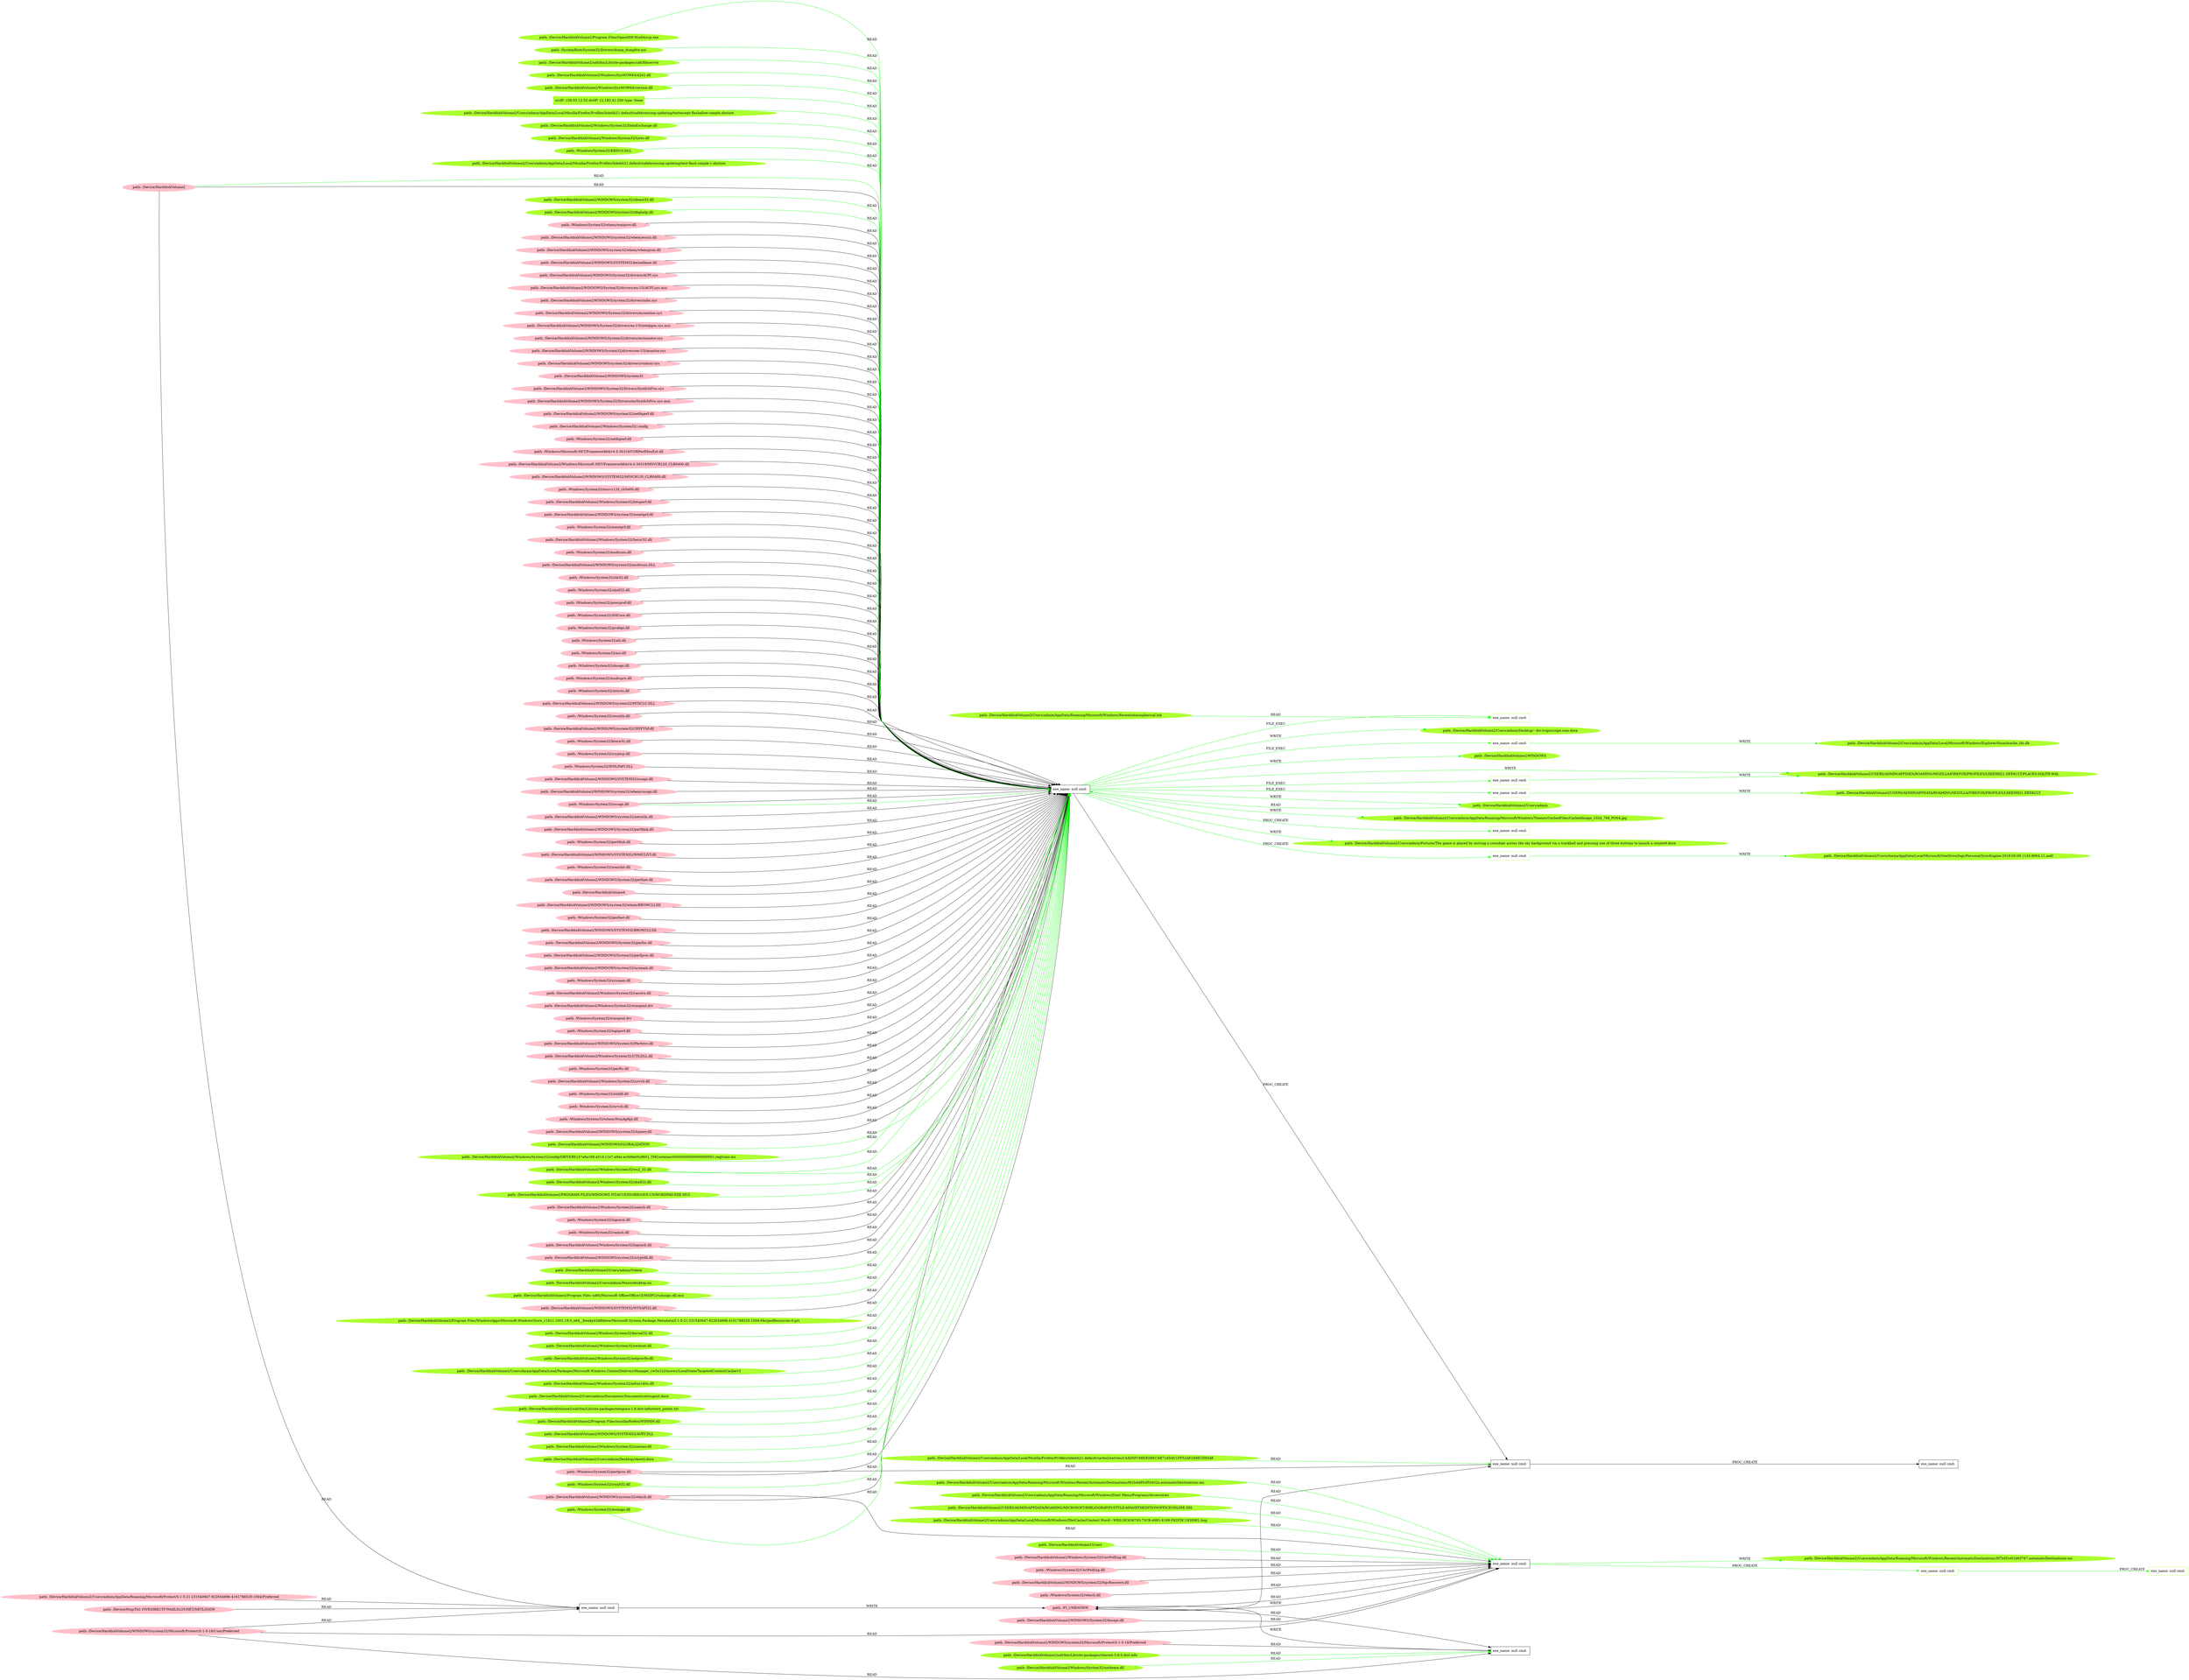 digraph {
	rankdir=LR
	32 [label="exe_name: null cmd: " color=black shape=box style=solid]
	221 [label="exe_name: null cmd: " color=greenyellow shape=box style=solid]
	32 -> 221 [label=FILE_EXEC color=green]
	32 [label="exe_name: null cmd: " color=black shape=box style=solid]
	225 [label="exe_name: null cmd: " color=greenyellow shape=box style=solid]
	32 -> 225 [label=FILE_EXEC color=green]
	32 [label="exe_name: null cmd: " color=black shape=box style=solid]
	230 [label="exe_name: null cmd: " color=greenyellow shape=box style=solid]
	32 -> 230 [label=FILE_EXEC color=green]
	32 [label="exe_name: null cmd: " color=black shape=box style=solid]
	234 [label="exe_name: null cmd: " color=greenyellow shape=box style=solid]
	32 -> 234 [label=FILE_EXEC color=green]
	160 [label="path: /Device/HarddiskVolume2" color=pink shape=oval style=filled]
	23 [label="exe_name: null cmd: " color=black shape=box style=solid]
	160 -> 23 [label=READ color=black]
	154 [label="path: /Device/HarddiskVolume2/WINDOWS/system32/Microsoft/Protect/S-1-5-18/User/Preferred" color=pink shape=oval style=filled]
	23 [label="exe_name: null cmd: " color=black shape=box style=solid]
	154 -> 23 [label=READ color=black]
	190 [label="path: /Device/HarddiskVolume2/WINDOWS/system32/oleaut32.dll" color=greenyellow shape=oval style=filled]
	32 [label="exe_name: null cmd: " color=black shape=box style=solid]
	190 -> 32 [label=READ color=green]
	211 [label="path: /Device/HarddiskVolume2/WINDOWS/system32/dbghelp.dll" color=greenyellow shape=oval style=filled]
	32 [label="exe_name: null cmd: " color=black shape=box style=solid]
	211 -> 32 [label=READ color=green]
	134 [label="path: /Windows/System32/wbem/wmiprov.dll" color=pink shape=oval style=filled]
	32 [label="exe_name: null cmd: " color=black shape=box style=solid]
	134 -> 32 [label=READ color=black]
	31 [label="path: /Device/HarddiskVolume2/WINDOWS/system32/wbem/esscli.dll" color=pink shape=oval style=filled]
	32 [label="exe_name: null cmd: " color=black shape=box style=solid]
	31 -> 32 [label=READ color=black]
	117 [label="path: /Device/HarddiskVolume2/WINDOWS/system32/wbem/wbemprox.dll" color=pink shape=oval style=filled]
	32 [label="exe_name: null cmd: " color=black shape=box style=solid]
	117 -> 32 [label=READ color=black]
	34 [label="path: /Device/HarddiskVolume2/WINDOWS/SYSTEM32/kernelbase.dll" color=pink shape=oval style=filled]
	32 [label="exe_name: null cmd: " color=black shape=box style=solid]
	34 -> 32 [label=READ color=black]
	124 [label="path: /Device/HarddiskVolume2/WINDOWS/System32/drivers/ACPI.sys" color=pink shape=oval style=filled]
	32 [label="exe_name: null cmd: " color=black shape=box style=solid]
	124 -> 32 [label=READ color=black]
	39 [label="path: /Device/HarddiskVolume2/WINDOWS/System32/drivers/en-US/ACPI.sys.mui" color=pink shape=oval style=filled]
	32 [label="exe_name: null cmd: " color=black shape=box style=solid]
	39 -> 32 [label=READ color=black]
	15 [label="path: /Device/HarddiskVolume2/WINDOWS/system32/drivers/ndis.sys" color=pink shape=oval style=filled]
	32 [label="exe_name: null cmd: " color=black shape=box style=solid]
	15 -> 32 [label=READ color=black]
	33 [label="path: /Device/HarddiskVolume2/WINDOWS/System32/drivers/mssmbios.sys" color=pink shape=oval style=filled]
	32 [label="exe_name: null cmd: " color=black shape=box style=solid]
	33 -> 32 [label=READ color=black]
	36 [label="path: /Device/HarddiskVolume2/WINDOWS/System32/drivers/en-US/intelppm.sys.mui" color=pink shape=oval style=filled]
	32 [label="exe_name: null cmd: " color=black shape=box style=solid]
	36 -> 32 [label=READ color=black]
	65 [label="path: /Device/HarddiskVolume2/WINDOWS/System32/drivers/en/monitor.sys" color=pink shape=oval style=filled]
	32 [label="exe_name: null cmd: " color=black shape=box style=solid]
	65 -> 32 [label=READ color=black]
	79 [label="path: /Device/HarddiskVolume2/WINDOWS/System32/drivers/en-US/monitor.sys" color=pink shape=oval style=filled]
	32 [label="exe_name: null cmd: " color=black shape=box style=solid]
	79 -> 32 [label=READ color=black]
	154 [label="path: /Device/HarddiskVolume2/WINDOWS/system32/Microsoft/Protect/S-1-5-18/User/Preferred" color=pink shape=oval style=filled]
	24 [label="exe_name: null cmd: " color=black shape=box style=solid]
	154 -> 24 [label=READ color=black]
	62 [label="path: /Device/HarddiskVolume2/WINDOWS/system32/drivers/vmbusr.sys" color=pink shape=oval style=filled]
	32 [label="exe_name: null cmd: " color=black shape=box style=solid]
	62 -> 32 [label=READ color=black]
	43 [label="path: /Device/HarddiskVolume2/WINDOWS/system32" color=pink shape=oval style=filled]
	32 [label="exe_name: null cmd: " color=black shape=box style=solid]
	43 -> 32 [label=READ color=black]
	93 [label="path: /Device/HarddiskVolume2/WINDOWS/System32/Drivers/Synth3dVsc.sys" color=pink shape=oval style=filled]
	32 [label="exe_name: null cmd: " color=black shape=box style=solid]
	93 -> 32 [label=READ color=black]
	133 [label="path: /Device/HarddiskVolume2/WINDOWS/System32/Drivers/en/Synth3dVsc.sys.mui" color=pink shape=oval style=filled]
	32 [label="exe_name: null cmd: " color=black shape=box style=solid]
	133 -> 32 [label=READ color=black]
	107 [label="path: /Device/HarddiskVolume2/WINDOWS/system32/netfxperf.dll" color=pink shape=oval style=filled]
	32 [label="exe_name: null cmd: " color=black shape=box style=solid]
	107 -> 32 [label=READ color=black]
	21 [label="path: /Device/HarddiskVolume2/Windows/System32/.config" color=pink shape=oval style=filled]
	32 [label="exe_name: null cmd: " color=black shape=box style=solid]
	21 -> 32 [label=READ color=black]
	28 [label="path: /Windows/System32/netfxperf.dll" color=pink shape=oval style=filled]
	32 [label="exe_name: null cmd: " color=black shape=box style=solid]
	28 -> 32 [label=READ color=black]
	50 [label="path: /Windows/Microsoft.NET/Framework64/v4.0.30319/CORPerfMonExt.dll" color=pink shape=oval style=filled]
	32 [label="exe_name: null cmd: " color=black shape=box style=solid]
	50 -> 32 [label=READ color=black]
	53 [label="path: /Device/HarddiskVolume2/Windows/Microsoft.NET/Framework64/v4.0.30319/MSVCR120_CLR0400.dll" color=pink shape=oval style=filled]
	32 [label="exe_name: null cmd: " color=black shape=box style=solid]
	53 -> 32 [label=READ color=black]
	75 [label="path: /Device/HarddiskVolume2/WINDOWS/SYSTEM32/MSVCR120_CLR0400.dll" color=pink shape=oval style=filled]
	32 [label="exe_name: null cmd: " color=black shape=box style=solid]
	75 -> 32 [label=READ color=black]
	127 [label="path: /Windows/System32/msvcr120_clr0400.dll" color=pink shape=oval style=filled]
	32 [label="exe_name: null cmd: " color=black shape=box style=solid]
	127 -> 32 [label=READ color=black]
	84 [label="path: /Device/HarddiskVolume2/Windows/System32/bitsperf.dll" color=pink shape=oval style=filled]
	32 [label="exe_name: null cmd: " color=black shape=box style=solid]
	84 -> 32 [label=READ color=black]
	4 [label="path: /Device/HarddiskVolume2/WINDOWS/system32/esentprf.dll" color=pink shape=oval style=filled]
	32 [label="exe_name: null cmd: " color=black shape=box style=solid]
	4 -> 32 [label=READ color=black]
	40 [label="path: /Windows/System32/esentprf.dll" color=pink shape=oval style=filled]
	32 [label="exe_name: null cmd: " color=black shape=box style=solid]
	40 -> 32 [label=READ color=black]
	88 [label="path: /Device/HarddiskVolume2/Windows/System32/Secur32.dll" color=pink shape=oval style=filled]
	32 [label="exe_name: null cmd: " color=black shape=box style=solid]
	88 -> 32 [label=READ color=black]
	9 [label="path: /Windows/System32/msdtcuiu.dll" color=pink shape=oval style=filled]
	32 [label="exe_name: null cmd: " color=black shape=box style=solid]
	9 -> 32 [label=READ color=black]
	59 [label="path: /Device/HarddiskVolume2/WINDOWS/system32/msdtcuiu.DLL" color=pink shape=oval style=filled]
	32 [label="exe_name: null cmd: " color=black shape=box style=solid]
	59 -> 32 [label=READ color=black]
	66 [label="path: /Windows/System32/ole32.dll" color=pink shape=oval style=filled]
	32 [label="exe_name: null cmd: " color=black shape=box style=solid]
	66 -> 32 [label=READ color=black]
	85 [label="path: /Windows/System32/shell32.dll" color=pink shape=oval style=filled]
	32 [label="exe_name: null cmd: " color=black shape=box style=solid]
	85 -> 32 [label=READ color=black]
	113 [label="path: /Windows/System32/powrprof.dll" color=pink shape=oval style=filled]
	32 [label="exe_name: null cmd: " color=black shape=box style=solid]
	113 -> 32 [label=READ color=black]
	78 [label="path: /Windows/System32/SHCore.dll" color=pink shape=oval style=filled]
	32 [label="exe_name: null cmd: " color=black shape=box style=solid]
	78 -> 32 [label=READ color=black]
	103 [label="path: /Windows/System32/profapi.dll" color=pink shape=oval style=filled]
	32 [label="exe_name: null cmd: " color=black shape=box style=solid]
	103 -> 32 [label=READ color=black]
	11 [label="path: /Windows/System32/atl.dll" color=pink shape=oval style=filled]
	32 [label="exe_name: null cmd: " color=black shape=box style=solid]
	11 -> 32 [label=READ color=black]
	142 [label="path: /Windows/System32/nsi.dll" color=pink shape=oval style=filled]
	32 [label="exe_name: null cmd: " color=black shape=box style=solid]
	142 -> 32 [label=READ color=black]
	44 [label="path: /Windows/System32/dnsapi.dll" color=pink shape=oval style=filled]
	32 [label="exe_name: null cmd: " color=black shape=box style=solid]
	44 -> 32 [label=READ color=black]
	8 [label="path: /Windows/System32/msdtcprx.dll" color=pink shape=oval style=filled]
	32 [label="exe_name: null cmd: " color=black shape=box style=solid]
	8 -> 32 [label=READ color=black]
	67 [label="path: /Windows/System32/mtxclu.dll" color=pink shape=oval style=filled]
	32 [label="exe_name: null cmd: " color=black shape=box style=solid]
	67 -> 32 [label=READ color=black]
	106 [label="path: /Device/HarddiskVolume2/WINDOWS/system32/MTXCLU.DLL" color=pink shape=oval style=filled]
	32 [label="exe_name: null cmd: " color=black shape=box style=solid]
	106 -> 32 [label=READ color=black]
	30 [label="path: /Windows/System32/resutils.dll" color=pink shape=oval style=filled]
	32 [label="exe_name: null cmd: " color=black shape=box style=solid]
	30 -> 32 [label=READ color=black]
	46 [label="path: /Device/HarddiskVolume2/WINDOWS/system32/CRYPTSP.dll" color=pink shape=oval style=filled]
	32 [label="exe_name: null cmd: " color=black shape=box style=solid]
	46 -> 32 [label=READ color=black]
	54 [label="path: /Windows/System32/ktmw32.dll" color=pink shape=oval style=filled]
	32 [label="exe_name: null cmd: " color=black shape=box style=solid]
	54 -> 32 [label=READ color=black]
	83 [label="path: /Windows/System32/cryptsp.dll" color=pink shape=oval style=filled]
	32 [label="exe_name: null cmd: " color=black shape=box style=solid]
	83 -> 32 [label=READ color=black]
	130 [label="path: /Windows/System32/IPHLPAPI.DLL" color=pink shape=oval style=filled]
	32 [label="exe_name: null cmd: " color=black shape=box style=solid]
	130 -> 32 [label=READ color=black]
	164 [label="path: /Device/HarddiskVolume2/WINDOWS/system32/wkscli.dll" color=pink shape=oval style=filled]
	32 [label="exe_name: null cmd: " color=black shape=box style=solid]
	164 -> 32 [label=READ color=black]
	140 [label="path: /Device/HarddiskVolume2/WINDOWS/SYSTEM32/cscapi.dll" color=pink shape=oval style=filled]
	32 [label="exe_name: null cmd: " color=black shape=box style=solid]
	140 -> 32 [label=READ color=black]
	144 [label="path: /Device/HarddiskVolume2/WINDOWS/system32/wbem/cscapi.dll" color=pink shape=oval style=filled]
	32 [label="exe_name: null cmd: " color=black shape=box style=solid]
	144 -> 32 [label=READ color=black]
	57 [label="path: /Windows/System32/cscapi.dll" color=pink shape=oval style=filled]
	32 [label="exe_name: null cmd: " color=black shape=box style=solid]
	57 -> 32 [label=READ color=black]
	111 [label="path: /Device/HarddiskVolume2/WINDOWS/system32/netutils.dll" color=pink shape=oval style=filled]
	32 [label="exe_name: null cmd: " color=black shape=box style=solid]
	111 -> 32 [label=READ color=black]
	60 [label="path: /Device/HarddiskVolume2/WINDOWS/System32/perfdisk.dll" color=pink shape=oval style=filled]
	32 [label="exe_name: null cmd: " color=black shape=box style=solid]
	60 -> 32 [label=READ color=black]
	121 [label="path: /Windows/System32/perfdisk.dll" color=pink shape=oval style=filled]
	32 [label="exe_name: null cmd: " color=black shape=box style=solid]
	121 -> 32 [label=READ color=black]
	135 [label="path: /Device/HarddiskVolume2/WINDOWS/SYSTEM32/WMICLNT.dll" color=pink shape=oval style=filled]
	32 [label="exe_name: null cmd: " color=black shape=box style=solid]
	135 -> 32 [label=READ color=black]
	61 [label="path: /Windows/System32/wmiclnt.dll" color=pink shape=oval style=filled]
	32 [label="exe_name: null cmd: " color=black shape=box style=solid]
	61 -> 32 [label=READ color=black]
	136 [label="path: /Device/HarddiskVolume2/WINDOWS/System32/perfnet.dll" color=pink shape=oval style=filled]
	32 [label="exe_name: null cmd: " color=black shape=box style=solid]
	136 -> 32 [label=READ color=black]
	58 [label="path: /Device/HarddiskVolume4" color=pink shape=oval style=filled]
	32 [label="exe_name: null cmd: " color=black shape=box style=solid]
	58 -> 32 [label=READ color=black]
	160 [label="path: /Device/HarddiskVolume2" color=pink shape=oval style=filled]
	32 [label="exe_name: null cmd: " color=black shape=box style=solid]
	160 -> 32 [label=READ color=black]
	37 [label="path: /Device/HarddiskVolume2/WINDOWS/system32/wbem/BROWCLI.Dll" color=pink shape=oval style=filled]
	32 [label="exe_name: null cmd: " color=black shape=box style=solid]
	37 -> 32 [label=READ color=black]
	51 [label="path: /Windows/System32/perfnet.dll" color=pink shape=oval style=filled]
	32 [label="exe_name: null cmd: " color=black shape=box style=solid]
	51 -> 32 [label=READ color=black]
	82 [label="path: /Device/HarddiskVolume2/WINDOWS/SYSTEM32/BROWCLI.Dll" color=pink shape=oval style=filled]
	32 [label="exe_name: null cmd: " color=black shape=box style=solid]
	82 -> 32 [label=READ color=black]
	48 [label="path: /Device/HarddiskVolume2/WINDOWS/System32/perfos.dll" color=pink shape=oval style=filled]
	32 [label="exe_name: null cmd: " color=black shape=box style=solid]
	48 -> 32 [label=READ color=black]
	168 [label="path: /Windows/System32/perfproc.dll" color=pink shape=oval style=filled]
	32 [label="exe_name: null cmd: " color=black shape=box style=solid]
	168 -> 32 [label=READ color=black]
	178 [label="path: /Device/HarddiskVolume2/WINDOWS/System32/perfproc.dll" color=pink shape=oval style=filled]
	32 [label="exe_name: null cmd: " color=black shape=box style=solid]
	178 -> 32 [label=READ color=black]
	123 [label="path: /Device/HarddiskVolume2/WINDOWS/system32/sysmain.dll" color=pink shape=oval style=filled]
	32 [label="exe_name: null cmd: " color=black shape=box style=solid]
	123 -> 32 [label=READ color=black]
	139 [label="path: /Windows/System32/sysmain.dll" color=pink shape=oval style=filled]
	32 [label="exe_name: null cmd: " color=black shape=box style=solid]
	139 -> 32 [label=READ color=black]
	22 [label="path: /Device/HarddiskVolume2/Windows/System32/rasctrs.dll" color=pink shape=oval style=filled]
	32 [label="exe_name: null cmd: " color=black shape=box style=solid]
	22 -> 32 [label=READ color=black]
	105 [label="path: /Device/HarddiskVolume2/Windows/System32/winspool.drv" color=pink shape=oval style=filled]
	32 [label="exe_name: null cmd: " color=black shape=box style=solid]
	105 -> 32 [label=READ color=black]
	69 [label="path: /Windows/System32/winspool.drv" color=pink shape=oval style=filled]
	32 [label="exe_name: null cmd: " color=black shape=box style=solid]
	69 -> 32 [label=READ color=black]
	94 [label="path: /Windows/System32/tapiperf.dll" color=pink shape=oval style=filled]
	32 [label="exe_name: null cmd: " color=black shape=box style=solid]
	94 -> 32 [label=READ color=black]
	118 [label="path: /Device/HarddiskVolume2/WINDOWS/System32/Perfctrs.dll" color=pink shape=oval style=filled]
	32 [label="exe_name: null cmd: " color=black shape=box style=solid]
	118 -> 32 [label=READ color=black]
	120 [label="path: /Device/HarddiskVolume2/Windows/System32/UTILDLL.dll" color=pink shape=oval style=filled]
	32 [label="exe_name: null cmd: " color=black shape=box style=solid]
	120 -> 32 [label=READ color=black]
	42 [label="path: /Windows/System32/perfts.dll" color=pink shape=oval style=filled]
	32 [label="exe_name: null cmd: " color=black shape=box style=solid]
	42 -> 32 [label=READ color=black]
	3 [label="path: /Device/HarddiskVolume2/Windows/System32/srvcli.dll" color=pink shape=oval style=filled]
	32 [label="exe_name: null cmd: " color=black shape=box style=solid]
	3 -> 32 [label=READ color=black]
	104 [label="path: /Windows/System32/utildll.dll" color=pink shape=oval style=filled]
	32 [label="exe_name: null cmd: " color=black shape=box style=solid]
	104 -> 32 [label=READ color=black]
	98 [label="path: /Windows/System32/srvcli.dll" color=pink shape=oval style=filled]
	32 [label="exe_name: null cmd: " color=black shape=box style=solid]
	98 -> 32 [label=READ color=black]
	100 [label="path: /Windows/System32/wbem/WmiApRpl.dll" color=pink shape=oval style=filled]
	32 [label="exe_name: null cmd: " color=black shape=box style=solid]
	100 -> 32 [label=READ color=black]
	16 [label="path: /Device/HarddiskVolume2/WINDOWS/system32/tquery.dll" color=pink shape=oval style=filled]
	32 [label="exe_name: null cmd: " color=black shape=box style=solid]
	16 -> 32 [label=READ color=black]
	183 [label="path: /Device/HarddiskVolume2/Users" color=greenyellow shape=oval style=filled]
	24 [label="exe_name: null cmd: " color=black shape=box style=solid]
	183 -> 24 [label=READ color=green]
	154 [label="path: /Device/HarddiskVolume2/WINDOWS/system32/Microsoft/Protect/S-1-5-18/User/Preferred" color=pink shape=oval style=filled]
	25 [label="exe_name: null cmd: " color=black shape=box style=solid]
	154 -> 25 [label=READ color=black]
	224 [label="path: /Device/HarddiskVolume2/WINDOWS/GLOBALIZATION" color=greenyellow shape=oval style=filled]
	32 [label="exe_name: null cmd: " color=black shape=box style=solid]
	224 -> 32 [label=READ color=green]
	196 [label="path: /Device/HarddiskVolume2/Windows/System32/config/DRIVERS{47a6a166-a514-11e7-a94e-ec0d9a05c860}.TMContainer00000000000000000001.regtrans-ms" color=greenyellow shape=oval style=filled]
	32 [label="exe_name: null cmd: " color=black shape=box style=solid]
	196 -> 32 [label=READ color=green]
	89 [label="path: /Device/HarddiskVolume2/WINDOWS/system32/Microsoft/Protect/S-1-5-18/Preferred" color=pink shape=oval style=filled]
	25 [label="exe_name: null cmd: " color=black shape=box style=solid]
	89 -> 25 [label=READ color=black]
	198 [label="path: /Device/HarddiskVolume2/Windows/System32/ws2_32.dll" color=greenyellow shape=oval style=filled]
	32 [label="exe_name: null cmd: " color=black shape=box style=solid]
	198 -> 32 [label=READ color=green]
	201 [label="path: /Device/HarddiskVolume2/Windows/System32/shell32.dll" color=greenyellow shape=oval style=filled]
	32 [label="exe_name: null cmd: " color=black shape=box style=solid]
	201 -> 32 [label=READ color=green]
	213 [label="path: /Device/HarddiskVolume2/PROGRAM FILES/WINDOWS NT/ACCESSORIES/EN-US/WORDPAD.EXE.MUI" color=greenyellow shape=oval style=filled]
	32 [label="exe_name: null cmd: " color=black shape=box style=solid]
	213 -> 32 [label=READ color=green]
	72 [label="path: /Device/HarddiskVolume2/Windows/System32/CertPolEng.dll" color=pink shape=oval style=filled]
	24 [label="exe_name: null cmd: " color=black shape=box style=solid]
	72 -> 24 [label=READ color=black]
	73 [label="path: /Windows/System32/CertPolEng.dll" color=pink shape=oval style=filled]
	24 [label="exe_name: null cmd: " color=black shape=box style=solid]
	73 -> 24 [label=READ color=black]
	150 [label="path: /Device/HarddiskVolume2/WINDOWS/System32/dnsapi.dll" color=pink shape=oval style=filled]
	24 [label="exe_name: null cmd: " color=black shape=box style=solid]
	150 -> 24 [label=READ color=black]
	119 [label="path: /Device/HarddiskVolume2/WINDOWS/system32/NgcRecovery.dll" color=pink shape=oval style=filled]
	24 [label="exe_name: null cmd: " color=black shape=box style=solid]
	119 -> 24 [label=READ color=black]
	164 [label="path: /Device/HarddiskVolume2/WINDOWS/system32/wkscli.dll" color=pink shape=oval style=filled]
	24 [label="exe_name: null cmd: " color=black shape=box style=solid]
	164 -> 24 [label=READ color=black]
	167 [label="path: /Windows/System32/wkscli.dll" color=pink shape=oval style=filled]
	24 [label="exe_name: null cmd: " color=black shape=box style=solid]
	167 -> 24 [label=READ color=black]
	24 [label="exe_name: null cmd: " color=black shape=box style=solid]
	170 [label="path: /FI_UNKNOWN" color=pink shape=oval style=filled]
	24 -> 170 [label=WRITE color=black]
	170 [label="path: /FI_UNKNOWN" color=pink shape=oval style=filled]
	24 [label="exe_name: null cmd: " color=black shape=box style=solid]
	170 -> 24 [label=READ color=black]
	182 [label="path: /Device/HarddiskVolume2/Users/admin/AppData/Roaming/Microsoft/Windows/Recent/AutomaticDestinations/f01b4d95cf55d32a.automaticDestinations-ms" color=greenyellow shape=oval style=filled]
	24 [label="exe_name: null cmd: " color=black shape=box style=solid]
	182 -> 24 [label=READ color=green]
	12 [label="path: /Device/HarddiskVolume2/Windows/System32/samcli.dll" color=pink shape=oval style=filled]
	32 [label="exe_name: null cmd: " color=black shape=box style=solid]
	12 -> 32 [label=READ color=black]
	91 [label="path: /Windows/System32/logoncli.dll" color=pink shape=oval style=filled]
	32 [label="exe_name: null cmd: " color=black shape=box style=solid]
	91 -> 32 [label=READ color=black]
	47 [label="path: /Windows/System32/samcli.dll" color=pink shape=oval style=filled]
	32 [label="exe_name: null cmd: " color=black shape=box style=solid]
	47 -> 32 [label=READ color=black]
	55 [label="path: /Device/HarddiskVolume2/Windows/System32/logoncli.dll" color=pink shape=oval style=filled]
	32 [label="exe_name: null cmd: " color=black shape=box style=solid]
	55 -> 32 [label=READ color=black]
	19 [label="path: /Device/HarddiskVolume2/WINDOWS/system32/cryptdll.dll" color=pink shape=oval style=filled]
	32 [label="exe_name: null cmd: " color=black shape=box style=solid]
	19 -> 32 [label=READ color=black]
	192 [label="path: /Device/HarddiskVolume2/Users/admin" color=greenyellow shape=oval style=filled]
	32 [label="exe_name: null cmd: " color=black shape=box style=solid]
	192 -> 32 [label=READ color=green]
	32 [label="exe_name: null cmd: " color=black shape=box style=solid]
	203 [label="path: /Device/HarddiskVolume2/Users/admin/AppData/Roaming/Microsoft/Windows/Themes/CachedFiles/CachedImage_1024_768_POS4.jpg" color=greenyellow shape=oval style=filled]
	32 -> 203 [label=WRITE color=green]
	209 [label="path: /Device/HarddiskVolume2/Users/admin/Videos" color=greenyellow shape=oval style=filled]
	32 [label="exe_name: null cmd: " color=black shape=box style=solid]
	209 -> 32 [label=READ color=green]
	214 [label="path: /Device/HarddiskVolume2/Users/admin/Music/desktop.ini" color=greenyellow shape=oval style=filled]
	32 [label="exe_name: null cmd: " color=black shape=box style=solid]
	214 -> 32 [label=READ color=green]
	153 [label="path: /Device/HarddiskVolume2/Users/admin/AppData/Roaming/Microsoft/Protect/S-1-5-21-231540947-922634896-4161786520-1004/Preferred" color=pink shape=oval style=filled]
	23 [label="exe_name: null cmd: " color=black shape=box style=solid]
	153 -> 23 [label=READ color=black]
	180 [label="path: /Device/HarddiskVolume2/Users/admin/AppData/Roaming/Microsoft/Windows/Start Menu/Programs/Accessories" color=greenyellow shape=oval style=filled]
	24 [label="exe_name: null cmd: " color=black shape=box style=solid]
	180 -> 24 [label=READ color=green]
	25 [label="exe_name: null cmd: " color=black shape=box style=solid]
	170 [label="path: /FI_UNKNOWN" color=pink shape=oval style=filled]
	25 -> 170 [label=WRITE color=black]
	170 [label="path: /FI_UNKNOWN" color=pink shape=oval style=filled]
	25 [label="exe_name: null cmd: " color=black shape=box style=solid]
	170 -> 25 [label=READ color=black]
	184 [label="path: /Device/HarddiskVolume2/USERS/ADMIN/APPDATA/ROAMING/MICROSOFT/BIBLIOGRAPHY/STYLE/APASIXTHEDITIONOFFICEONLINE.XSL" color=greenyellow shape=oval style=filled]
	24 [label="exe_name: null cmd: " color=black shape=box style=solid]
	184 -> 24 [label=READ color=green]
	23 [label="exe_name: null cmd: " color=black shape=box style=solid]
	170 [label="path: /FI_UNKNOWN" color=pink shape=oval style=filled]
	23 -> 170 [label=WRITE color=black]
	158 [label="path: /Device/Mup/TA1-FIVEDIRECTI*/MAILSLOT/NET/NETLOGON" color=pink shape=oval style=filled]
	23 [label="exe_name: null cmd: " color=black shape=box style=solid]
	158 -> 23 [label=READ color=black]
	199 [label="path: /Device/HarddiskVolume2/Program Files (x86)/Microsoft Office/Office15/MSIPC/ru/msipc.dll.mui" color=greenyellow shape=oval style=filled]
	32 [label="exe_name: null cmd: " color=black shape=box style=solid]
	199 -> 32 [label=READ color=green]
	126 [label="path: /Device/HarddiskVolume2/WINDOWS/SYSTEM32/WTSAPI32.dll" color=pink shape=oval style=filled]
	32 [label="exe_name: null cmd: " color=black shape=box style=solid]
	126 -> 32 [label=READ color=black]
	32 [label="exe_name: null cmd: " color=black shape=box style=solid]
	0 [label="exe_name: null cmd: " color=black shape=box style=solid]
	32 -> 0 [label=PROC_CREATE color=black]
	218 [label="path: /Device/HarddiskVolume2/Program Files/WindowsApps/Microsoft.WindowsStore_11811.1001.18.0_x64__8wekyb3d8bbwe/Microsoft.System.Package.Metadata/S-1-5-21-231540947-922634896-4161786520-1004-MergedResources-0.pri" color=greenyellow shape=oval style=filled]
	32 [label="exe_name: null cmd: " color=black shape=box style=solid]
	218 -> 32 [label=READ color=green]
	170 [label="path: /FI_UNKNOWN" color=pink shape=oval style=filled]
	0 [label="exe_name: null cmd: " color=black shape=box style=solid]
	170 -> 0 [label=READ color=black]
	168 [label="path: /Windows/System32/perfproc.dll" color=pink shape=oval style=filled]
	0 [label="exe_name: null cmd: " color=black shape=box style=solid]
	168 -> 0 [label=READ color=black]
	0 [label="exe_name: null cmd: " color=black shape=box style=solid]
	1 [label="exe_name: null cmd: " color=black shape=box style=solid]
	0 -> 1 [label=PROC_CREATE color=black]
	188 [label="path: /Device/HarddiskVolume2/salt/bin/Lib/site-packages/cheroot-5.8.0.dist-info" color=greenyellow shape=oval style=filled]
	25 [label="exe_name: null cmd: " color=black shape=box style=solid]
	188 -> 25 [label=READ color=green]
	24 [label="exe_name: null cmd: " color=black shape=box style=solid]
	186 [label="exe_name: null cmd: " color=greenyellow shape=box style=solid]
	24 -> 186 [label=PROC_CREATE color=green]
	186 [label="exe_name: null cmd: " color=greenyellow shape=box style=solid]
	187 [label="exe_name: null cmd: " color=greenyellow shape=box style=solid]
	186 -> 187 [label=PROC_CREATE color=green]
	206 [label="path: /Device/HarddiskVolume2/Windows/System32/kernel32.dll" color=greenyellow shape=oval style=filled]
	32 [label="exe_name: null cmd: " color=black shape=box style=solid]
	206 -> 32 [label=READ color=green]
	239 [label="path: /Device/HarddiskVolume2/Windows/System32/sechost.dll" color=greenyellow shape=oval style=filled]
	32 [label="exe_name: null cmd: " color=black shape=box style=solid]
	239 -> 32 [label=READ color=green]
	204 [label="path: /Device/HarddiskVolume2/Windows/System32/netprovfw.dll" color=greenyellow shape=oval style=filled]
	32 [label="exe_name: null cmd: " color=black shape=box style=solid]
	204 -> 32 [label=READ color=green]
	240 [label="path: /Device/HarddiskVolume2/Users/darpa/AppData/Local/Packages/Microsoft.Windows.ContentDeliveryManager_cw5n1h2txyewy/LocalState/TargetedContentCache/v3" color=greenyellow shape=oval style=filled]
	32 [label="exe_name: null cmd: " color=black shape=box style=solid]
	240 -> 32 [label=READ color=green]
	205 [label="path: /Device/HarddiskVolume2/Windows/System32/mfcm140u.dll" color=greenyellow shape=oval style=filled]
	32 [label="exe_name: null cmd: " color=black shape=box style=solid]
	205 -> 32 [label=READ color=green]
	32 [label="exe_name: null cmd: " color=black shape=box style=solid]
	227 [label="path: /Device/HarddiskVolume2/Users/admin/Pictures/The game is played by moving a crosshair across the sky background via a trackball and pressing one of three buttons to launch a counte9.docx" color=greenyellow shape=oval style=filled]
	32 -> 227 [label=WRITE color=green]
	185 [label="path: /Device/HarddiskVolume2/Users/admin/AppData/Local/Microsoft/Windows/INetCache/Content.Word/~WRS{8C636793-75CB-49B1-8189-F82FDC193008}.tmp" color=greenyellow shape=oval style=filled]
	24 [label="exe_name: null cmd: " color=black shape=box style=solid]
	185 -> 24 [label=READ color=green]
	160 [label="path: /Device/HarddiskVolume2" color=pink shape=oval style=filled]
	32 [label="exe_name: null cmd: " color=black shape=box style=solid]
	160 -> 32 [label=READ color=green]
	189 [label="path: /Device/HarddiskVolume2/Windows/System32/uxtheme.dll" color=greenyellow shape=oval style=filled]
	25 [label="exe_name: null cmd: " color=black shape=box style=solid]
	189 -> 25 [label=READ color=green]
	216 [label="path: /Device/HarddiskVolume2/Users/admin/Documents/Documents/attingent.docx" color=greenyellow shape=oval style=filled]
	32 [label="exe_name: null cmd: " color=black shape=box style=solid]
	216 -> 32 [label=READ color=green]
	32 [label="exe_name: null cmd: " color=black shape=box style=solid]
	219 [label="exe_name: null cmd: " color=greenyellow shape=box style=solid]
	32 -> 219 [label=PROC_CREATE color=green]
	219 [label="exe_name: null cmd: " color=greenyellow shape=box style=solid]
	220 [label="path: /Device/HarddiskVolume2/Users/darpa/AppData/Local/Microsoft/OneDrive/logs/Personal/SyncEngine-2019-05-09.1143.8064.11.aodl" color=greenyellow shape=oval style=filled]
	219 -> 220 [label=WRITE color=green]
	194 [label="path: /Device/HarddiskVolume2/salt/bin/Lib/site-packages/tempora-1.8.dist-info/entry_points.txt" color=greenyellow shape=oval style=filled]
	32 [label="exe_name: null cmd: " color=black shape=box style=solid]
	194 -> 32 [label=READ color=green]
	193 [label="path: /Device/HarddiskVolume2/Program Files/mozilla/firefox/WINMM.dll" color=greenyellow shape=oval style=filled]
	32 [label="exe_name: null cmd: " color=black shape=box style=solid]
	193 -> 32 [label=READ color=green]
	195 [label="path: /Device/HarddiskVolume2/WINDOWS/SYSTEM32/AVRT.DLL" color=greenyellow shape=oval style=filled]
	32 [label="exe_name: null cmd: " color=black shape=box style=solid]
	195 -> 32 [label=READ color=green]
	191 [label="path: /Device/HarddiskVolume2/Windows/System32/userenv.dll" color=greenyellow shape=oval style=filled]
	32 [label="exe_name: null cmd: " color=black shape=box style=solid]
	191 -> 32 [label=READ color=green]
	226 [label="path: /Device/HarddiskVolume2/Users/admin/AppData/Roaming/Microsoft/Windows/Recent/atmospherical.lnk" color=greenyellow shape=oval style=filled]
	225 [label="exe_name: null cmd: " color=greenyellow shape=box style=solid]
	226 -> 225 [label=READ color=green]
	32 [label="exe_name: null cmd: " color=black shape=box style=solid]
	231 [label="path: /Device/HarddiskVolume2/USERS/ADMIN/APPDATA/ROAMING/MOZILLA/FIREFOX/PROFILES/LXKEHH21.DEFAULT/PLACES.SQLITE-WAL" color=greenyellow shape=oval style=filled]
	32 -> 231 [label=WRITE color=green]
	202 [label="path: /Device/HarddiskVolume2/Users/admin/Desktop/skewly.docx" color=greenyellow shape=oval style=filled]
	32 [label="exe_name: null cmd: " color=black shape=box style=solid]
	202 -> 32 [label=READ color=green]
	32 [label="exe_name: null cmd: " color=black shape=box style=solid]
	244 [label="path: /Device/HarddiskVolume2/Users/admin/Desktop/~$w.tropicscope.com.docx" color=greenyellow shape=oval style=filled]
	32 -> 244 [label=WRITE color=green]
	32 [label="exe_name: null cmd: " color=black shape=box style=solid]
	192 [label="path: /Device/HarddiskVolume2/Users/admin" color=greenyellow shape=oval style=filled]
	32 -> 192 [label=WRITE color=green]
	230 [label="exe_name: null cmd: " color=greenyellow shape=box style=solid]
	231 [label="path: /Device/HarddiskVolume2/USERS/ADMIN/APPDATA/ROAMING/MOZILLA/FIREFOX/PROFILES/LXKEHH21.DEFAULT/PLACES.SQLITE-WAL" color=greenyellow shape=oval style=filled]
	230 -> 231 [label=WRITE color=green]
	32 [label="exe_name: null cmd: " color=black shape=box style=solid]
	228 [label="path: /Device/HarddiskVolume2/WINDOWS" color=greenyellow shape=oval style=filled]
	32 -> 228 [label=WRITE color=green]
	215 [label="path: /Windows/System32/crypt32.dll" color=greenyellow shape=oval style=filled]
	32 [label="exe_name: null cmd: " color=black shape=box style=solid]
	215 -> 32 [label=READ color=green]
	57 [label="path: /Windows/System32/cscapi.dll" color=pink shape=oval style=filled]
	32 [label="exe_name: null cmd: " color=black shape=box style=solid]
	57 -> 32 [label=READ color=green]
	32 [label="exe_name: null cmd: " color=black shape=box style=solid]
	207 [label="exe_name: null cmd: " color=greenyellow shape=box style=solid]
	32 -> 207 [label=PROC_CREATE color=green]
	217 [label="path: /Windows/System32/dwmapi.dll" color=greenyellow shape=oval style=filled]
	32 [label="exe_name: null cmd: " color=black shape=box style=solid]
	217 -> 32 [label=READ color=green]
	236 [label="path: /Device/HarddiskVolume2/Program Files/OpenSSH-Win64/scp.exe" color=greenyellow shape=oval style=filled]
	32 [label="exe_name: null cmd: " color=black shape=box style=solid]
	236 -> 32 [label=READ color=green]
	232 [label="path: /SystemRoot/System32/Drivers/dump_dumpfve.sys" color=greenyellow shape=oval style=filled]
	32 [label="exe_name: null cmd: " color=black shape=box style=solid]
	232 -> 32 [label=READ color=green]
	221 [label="exe_name: null cmd: " color=greenyellow shape=box style=solid]
	222 [label="path: /Device/HarddiskVolume2/Users/admin/AppData/Local/Microsoft/Windows/Explorer/thumbcache_idx.db" color=greenyellow shape=oval style=filled]
	221 -> 222 [label=WRITE color=green]
	208 [label="path: /Device/HarddiskVolume2/salt/bin/Lib/site-packages/salt/fileserver" color=greenyellow shape=oval style=filled]
	32 [label="exe_name: null cmd: " color=black shape=box style=solid]
	208 -> 32 [label=READ color=green]
	24 [label="exe_name: null cmd: " color=black shape=box style=solid]
	181 [label="path: /Device/HarddiskVolume2/Users/admin/AppData/Roaming/Microsoft/Windows/Recent/AutomaticDestinations/5f7b5f1e01b83767.automaticDestinations-ms" color=greenyellow shape=oval style=filled]
	24 -> 181 [label=WRITE color=green]
	200 [label="path: /Device/HarddiskVolume2/Windows/SysWOW64/d2d1.dll" color=greenyellow shape=oval style=filled]
	32 [label="exe_name: null cmd: " color=black shape=box style=solid]
	200 -> 32 [label=READ color=green]
	197 [label="path: /Device/HarddiskVolume2/Windows/SysWOW64/version.dll" color=greenyellow shape=oval style=filled]
	32 [label="exe_name: null cmd: " color=black shape=box style=solid]
	197 -> 32 [label=READ color=green]
	237 [label="srcIP: 128.55.12.55 dstIP: 12.182.41.250 type: None" color=greenyellow shape=box style=filled]
	32 [label="exe_name: null cmd: " color=black shape=box style=solid]
	237 -> 32 [label=READ color=green]
	234 [label="exe_name: null cmd: " color=greenyellow shape=box style=solid]
	235 [label="path: /Device/HarddiskVolume2/USERS/ADMIN/APPDATA/ROAMING/MOZILLA/FIREFOX/PROFILES/LXKEHH21.DEFAULT" color=greenyellow shape=oval style=filled]
	234 -> 235 [label=WRITE color=green]
	246 [label="path: /Device/HarddiskVolume2/Users/admin/AppData/Local/Mozilla/Firefox/Profiles/lxkehh21.default/cache2/entries/C4AD5FC06EB2BEC4B724DAC1FF52AF248ECD03A6" color=greenyellow shape=oval style=filled]
	0 [label="exe_name: null cmd: " color=black shape=box style=solid]
	246 -> 0 [label=READ color=green]
	223 [label="path: /Device/HarddiskVolume2/Users/admin/AppData/Local/Mozilla/Firefox/Profiles/lxkehh21.default/safebrowsing-updating/testexcept-flashallow-simple.sbstore" color=greenyellow shape=oval style=filled]
	32 [label="exe_name: null cmd: " color=black shape=box style=solid]
	223 -> 32 [label=READ color=green]
	241 [label="path: /Device/HarddiskVolume2/Windows/System32/DataExchange.dll" color=greenyellow shape=oval style=filled]
	32 [label="exe_name: null cmd: " color=black shape=box style=solid]
	241 -> 32 [label=READ color=green]
	242 [label="path: /Device/HarddiskVolume2/Windows/System32/tzres.dll" color=greenyellow shape=oval style=filled]
	32 [label="exe_name: null cmd: " color=black shape=box style=solid]
	242 -> 32 [label=READ color=green]
	243 [label="path: /Windows/System32/KBDUS.DLL" color=greenyellow shape=oval style=filled]
	32 [label="exe_name: null cmd: " color=black shape=box style=solid]
	243 -> 32 [label=READ color=green]
	198 [label="path: /Device/HarddiskVolume2/Windows/System32/ws2_32.dll" color=greenyellow shape=oval style=filled]
	32 [label="exe_name: null cmd: " color=black shape=box style=solid]
	198 -> 32 [label=READ color=green]
	229 [label="path: /Device/HarddiskVolume2/Users/admin/AppData/Local/Mozilla/Firefox/Profiles/lxkehh21.default/safebrowsing-updating/test-flash-simple-1.sbstore" color=greenyellow shape=oval style=filled]
	32 [label="exe_name: null cmd: " color=black shape=box style=solid]
	229 -> 32 [label=READ color=green]
}

